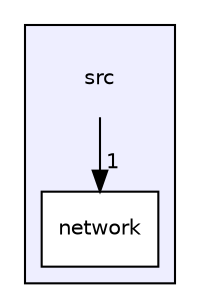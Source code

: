 digraph "src" {
  compound=true
  node [ fontsize="10", fontname="Helvetica"];
  edge [ labelfontsize="10", labelfontname="Helvetica"];
  subgraph clusterdir_68267d1309a1af8e8297ef4c3efbcdba {
    graph [ bgcolor="#eeeeff", pencolor="black", label="" URL="dir_68267d1309a1af8e8297ef4c3efbcdba.html"];
    dir_68267d1309a1af8e8297ef4c3efbcdba [shape=plaintext label="src"];
    dir_fc4c7f03e1a69a98c370fae55a743828 [shape=box label="network" color="black" fillcolor="white" style="filled" URL="dir_fc4c7f03e1a69a98c370fae55a743828.html"];
  }
  dir_68267d1309a1af8e8297ef4c3efbcdba->dir_fc4c7f03e1a69a98c370fae55a743828 [headlabel="1", labeldistance=1.5 headhref="dir_000000_000001.html"];
}
